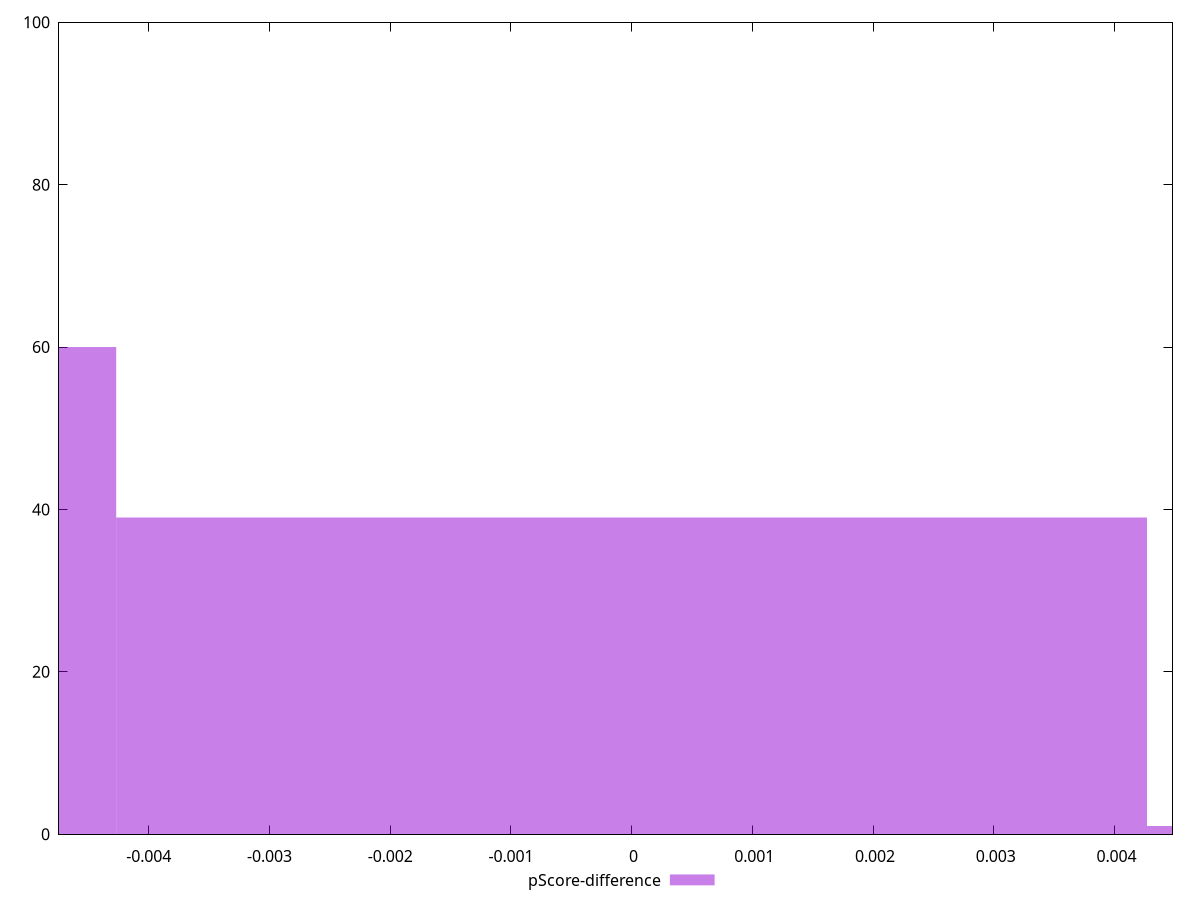 reset

$pScoreDifference <<EOF
-0.008540189642753281 60
0 39
0.008540189642753281 1
EOF

set key outside below
set boxwidth 0.008540189642753281
set xrange [-0.004744272668365523:0.004481256747957074]
set yrange [0:100]
set trange [0:100]
set style fill transparent solid 0.5 noborder
set terminal svg size 640, 490 enhanced background rgb 'white'
set output "report_00018_2021-02-10T15-25-16.877Z/first-cpu-idle/samples/pages+cached+noadtech+nomedia/pScore-difference/histogram.svg"

plot $pScoreDifference title "pScore-difference" with boxes

reset
